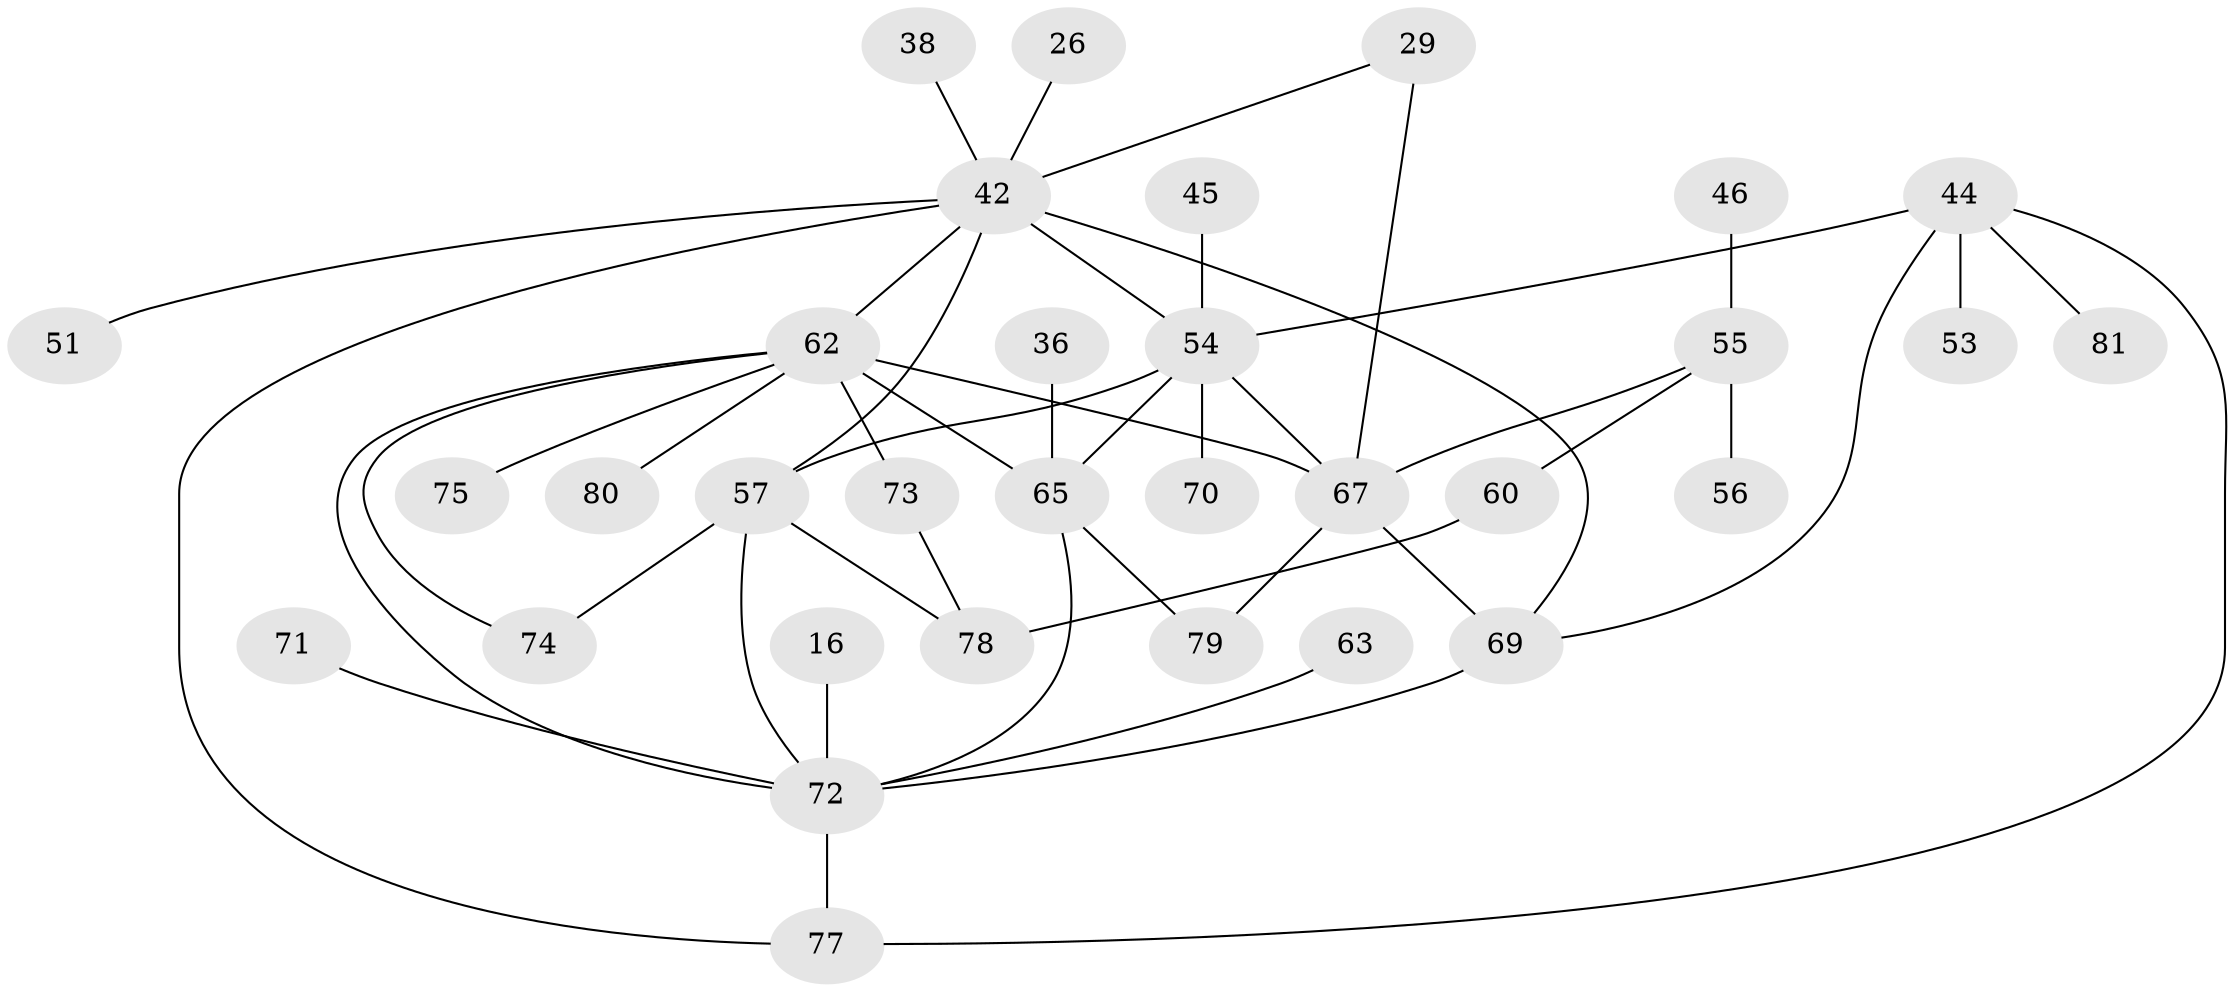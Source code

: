 // original degree distribution, {6: 0.024691358024691357, 7: 0.012345679012345678, 5: 0.08641975308641975, 4: 0.16049382716049382, 9: 0.024691358024691357, 3: 0.1728395061728395, 1: 0.2716049382716049, 2: 0.24691358024691357}
// Generated by graph-tools (version 1.1) at 2025/45/03/04/25 21:45:04]
// undirected, 32 vertices, 46 edges
graph export_dot {
graph [start="1"]
  node [color=gray90,style=filled];
  16;
  26;
  29 [super="+18"];
  36;
  38;
  42 [super="+15+40+41+7"];
  44 [super="+6"];
  45;
  46;
  51 [super="+43"];
  53;
  54 [super="+33"];
  55 [super="+49+31+27"];
  56;
  57 [super="+35+50"];
  60 [super="+48"];
  62 [super="+28+61"];
  63 [super="+22"];
  65 [super="+4+8"];
  67 [super="+12"];
  69 [super="+3"];
  70 [super="+34"];
  71 [super="+64"];
  72 [super="+14+2"];
  73;
  74 [super="+58+68"];
  75;
  77 [super="+39+76"];
  78 [super="+47"];
  79;
  80;
  81;
  16 -- 72;
  26 -- 42;
  29 -- 67;
  29 -- 42;
  36 -- 65;
  38 -- 42;
  42 -- 54 [weight=3];
  42 -- 57 [weight=2];
  42 -- 69 [weight=2];
  42 -- 62 [weight=2];
  42 -- 51;
  42 -- 77;
  44 -- 53 [weight=2];
  44 -- 81;
  44 -- 69;
  44 -- 77;
  44 -- 54;
  45 -- 54;
  46 -- 55;
  54 -- 65;
  54 -- 67 [weight=2];
  54 -- 70;
  54 -- 57 [weight=2];
  55 -- 56;
  55 -- 67 [weight=3];
  55 -- 60;
  57 -- 72 [weight=4];
  57 -- 78 [weight=2];
  57 -- 74;
  60 -- 78;
  62 -- 65;
  62 -- 67 [weight=3];
  62 -- 72;
  62 -- 73;
  62 -- 74;
  62 -- 75;
  62 -- 80;
  63 -- 72;
  65 -- 79;
  65 -- 72 [weight=2];
  67 -- 69;
  67 -- 79;
  69 -- 72 [weight=3];
  71 -- 72;
  72 -- 77;
  73 -- 78;
}
